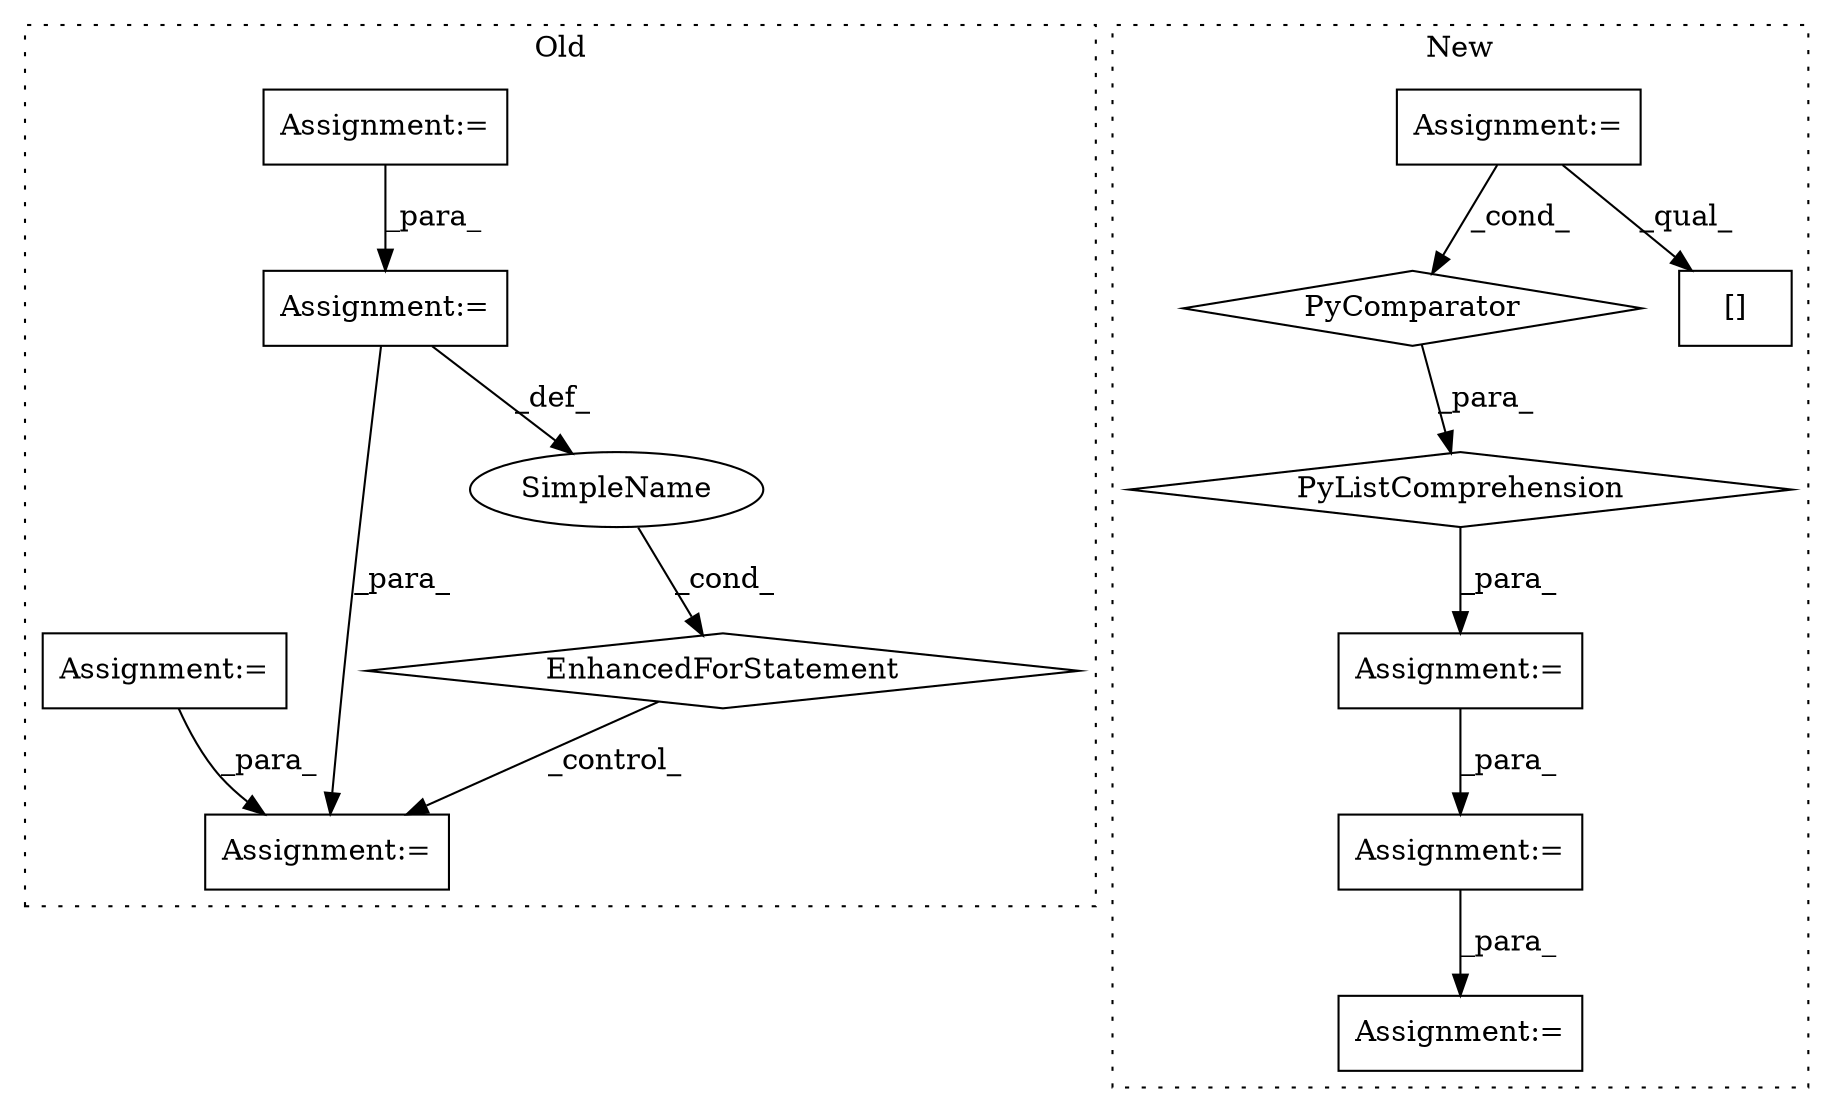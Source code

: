 digraph G {
subgraph cluster0 {
1 [label="EnhancedForStatement" a="70" s="507,578" l="53,2" shape="diamond"];
3 [label="Assignment:=" a="7" s="270" l="1" shape="box"];
7 [label="Assignment:=" a="7" s="751" l="1" shape="box"];
8 [label="SimpleName" a="42" s="564" l="1" shape="ellipse"];
9 [label="Assignment:=" a="7" s="245" l="2" shape="box"];
10 [label="Assignment:=" a="7" s="507,578" l="53,2" shape="box"];
label = "Old";
style="dotted";
}
subgraph cluster1 {
2 [label="PyComparator" a="113" s="296" l="23" shape="diamond"];
4 [label="Assignment:=" a="7" s="296" l="23" shape="box"];
5 [label="PyListComprehension" a="109" s="228" l="99" shape="diamond"];
6 [label="Assignment:=" a="7" s="667" l="1" shape="box"];
11 [label="Assignment:=" a="7" s="216" l="12" shape="box"];
12 [label="[]" a="2" s="228,237" l="8,1" shape="box"];
13 [label="Assignment:=" a="7" s="719" l="1" shape="box"];
label = "New";
style="dotted";
}
1 -> 7 [label="_control_"];
2 -> 5 [label="_para_"];
3 -> 10 [label="_para_"];
4 -> 2 [label="_cond_"];
4 -> 12 [label="_qual_"];
5 -> 11 [label="_para_"];
6 -> 13 [label="_para_"];
8 -> 1 [label="_cond_"];
9 -> 7 [label="_para_"];
10 -> 8 [label="_def_"];
10 -> 7 [label="_para_"];
11 -> 6 [label="_para_"];
}